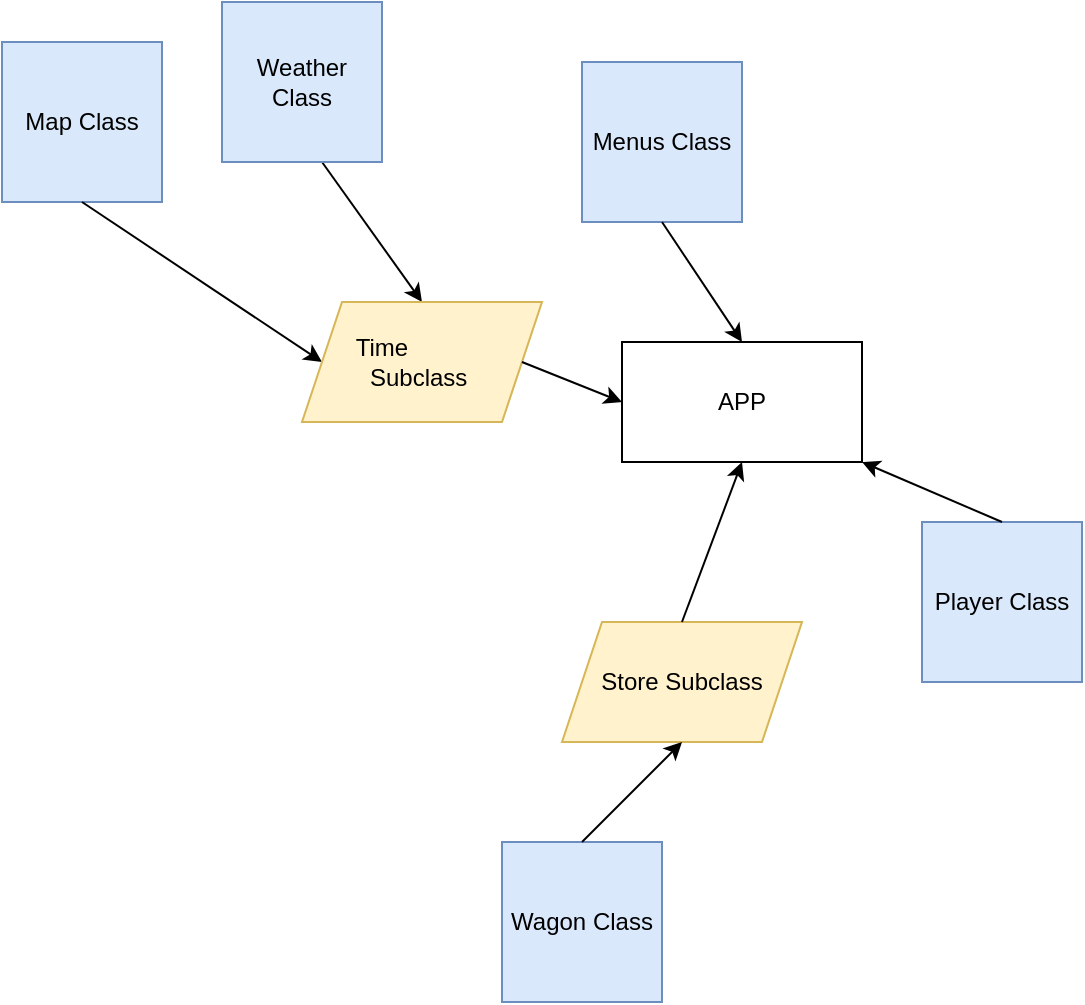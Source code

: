 <mxfile version="21.2.2" type="github">
  <diagram name="Page-1" id="-gokndoerCCnajuBA-si">
    <mxGraphModel dx="954" dy="624" grid="1" gridSize="10" guides="1" tooltips="1" connect="1" arrows="1" fold="1" page="1" pageScale="1" pageWidth="850" pageHeight="1100" math="0" shadow="0">
      <root>
        <mxCell id="0" />
        <mxCell id="1" parent="0" />
        <mxCell id="CKJLTowQKHxeXpPXGPW2-1" value="Map Class" style="whiteSpace=wrap;html=1;aspect=fixed;fillColor=#dae8fc;strokeColor=#6c8ebf;" parent="1" vertex="1">
          <mxGeometry x="40" y="50" width="80" height="80" as="geometry" />
        </mxCell>
        <mxCell id="CKJLTowQKHxeXpPXGPW2-7" value="" style="endArrow=classic;html=1;rounded=0;exitX=0.5;exitY=1;exitDx=0;exitDy=0;entryX=0.5;entryY=0;entryDx=0;entryDy=0;" parent="1" target="CKJLTowQKHxeXpPXGPW2-9" edge="1">
          <mxGeometry width="50" height="50" relative="1" as="geometry">
            <mxPoint x="200" y="110" as="sourcePoint" />
            <mxPoint x="200" y="170" as="targetPoint" />
          </mxGeometry>
        </mxCell>
        <mxCell id="CKJLTowQKHxeXpPXGPW2-8" value="" style="endArrow=classic;html=1;rounded=0;exitX=0.5;exitY=1;exitDx=0;exitDy=0;entryX=0;entryY=0.5;entryDx=0;entryDy=0;" parent="1" source="CKJLTowQKHxeXpPXGPW2-1" target="CKJLTowQKHxeXpPXGPW2-9" edge="1">
          <mxGeometry width="50" height="50" relative="1" as="geometry">
            <mxPoint x="150" y="150" as="sourcePoint" />
            <mxPoint x="140" y="80" as="targetPoint" />
          </mxGeometry>
        </mxCell>
        <mxCell id="CKJLTowQKHxeXpPXGPW2-9" value="Time &amp;nbsp; &amp;nbsp; &amp;nbsp; &amp;nbsp; &amp;nbsp; &amp;nbsp; Subclass&amp;nbsp;" style="shape=parallelogram;perimeter=parallelogramPerimeter;whiteSpace=wrap;html=1;fixedSize=1;fillColor=#fff2cc;strokeColor=#d6b656;align=center;" parent="1" vertex="1">
          <mxGeometry x="190" y="180" width="120" height="60" as="geometry" />
        </mxCell>
        <mxCell id="12ZuJwQgH-BP6Y7ojlg3-2" value="Menus Class" style="whiteSpace=wrap;html=1;aspect=fixed;fillColor=#dae8fc;strokeColor=#6c8ebf;" parent="1" vertex="1">
          <mxGeometry x="330" y="60" width="80" height="80" as="geometry" />
        </mxCell>
        <mxCell id="12ZuJwQgH-BP6Y7ojlg3-3" value="" style="endArrow=classic;html=1;rounded=0;exitX=0.5;exitY=1;exitDx=0;exitDy=0;entryX=0.5;entryY=0;entryDx=0;entryDy=0;" parent="1" source="12ZuJwQgH-BP6Y7ojlg3-2" target="12ZuJwQgH-BP6Y7ojlg3-4" edge="1">
          <mxGeometry width="50" height="50" relative="1" as="geometry">
            <mxPoint x="350" y="240" as="sourcePoint" />
            <mxPoint x="375" y="200" as="targetPoint" />
          </mxGeometry>
        </mxCell>
        <mxCell id="12ZuJwQgH-BP6Y7ojlg3-4" value="APP" style="rounded=0;whiteSpace=wrap;html=1;" parent="1" vertex="1">
          <mxGeometry x="350" y="200" width="120" height="60" as="geometry" />
        </mxCell>
        <mxCell id="12ZuJwQgH-BP6Y7ojlg3-5" value="" style="endArrow=classic;html=1;rounded=0;exitX=1;exitY=0.5;exitDx=0;exitDy=0;entryX=0;entryY=0.5;entryDx=0;entryDy=0;" parent="1" source="CKJLTowQKHxeXpPXGPW2-9" target="12ZuJwQgH-BP6Y7ojlg3-4" edge="1">
          <mxGeometry width="50" height="50" relative="1" as="geometry">
            <mxPoint x="350" y="240" as="sourcePoint" />
            <mxPoint x="400" y="190" as="targetPoint" />
          </mxGeometry>
        </mxCell>
        <mxCell id="iSUtykOu-87MI4COG0bS-3" value="Weather Class" style="whiteSpace=wrap;html=1;aspect=fixed;fillColor=#dae8fc;strokeColor=#6c8ebf;" parent="1" vertex="1">
          <mxGeometry x="150" y="30" width="80" height="80" as="geometry" />
        </mxCell>
        <mxCell id="iSUtykOu-87MI4COG0bS-4" value="Wagon Class" style="whiteSpace=wrap;html=1;aspect=fixed;fillColor=#dae8fc;strokeColor=#6c8ebf;" parent="1" vertex="1">
          <mxGeometry x="290" y="450" width="80" height="80" as="geometry" />
        </mxCell>
        <mxCell id="iSUtykOu-87MI4COG0bS-7" value="Player Class" style="whiteSpace=wrap;html=1;aspect=fixed;fillColor=#dae8fc;strokeColor=#6c8ebf;" parent="1" vertex="1">
          <mxGeometry x="500" y="290" width="80" height="80" as="geometry" />
        </mxCell>
        <mxCell id="iSUtykOu-87MI4COG0bS-8" value="Store Subclass" style="shape=parallelogram;perimeter=parallelogramPerimeter;whiteSpace=wrap;html=1;fixedSize=1;fillColor=#fff2cc;strokeColor=#d6b656;" parent="1" vertex="1">
          <mxGeometry x="320" y="340" width="120" height="60" as="geometry" />
        </mxCell>
        <mxCell id="iSUtykOu-87MI4COG0bS-9" value="" style="endArrow=classic;html=1;rounded=0;exitX=0.5;exitY=0;exitDx=0;exitDy=0;entryX=0.5;entryY=1;entryDx=0;entryDy=0;" parent="1" source="iSUtykOu-87MI4COG0bS-4" target="iSUtykOu-87MI4COG0bS-8" edge="1">
          <mxGeometry width="50" height="50" relative="1" as="geometry">
            <mxPoint x="400" y="350" as="sourcePoint" />
            <mxPoint x="130" y="440" as="targetPoint" />
          </mxGeometry>
        </mxCell>
        <mxCell id="iSUtykOu-87MI4COG0bS-12" value="" style="endArrow=classic;html=1;rounded=0;exitX=0.5;exitY=0;exitDx=0;exitDy=0;entryX=0.5;entryY=1;entryDx=0;entryDy=0;" parent="1" source="iSUtykOu-87MI4COG0bS-8" target="12ZuJwQgH-BP6Y7ojlg3-4" edge="1">
          <mxGeometry width="50" height="50" relative="1" as="geometry">
            <mxPoint x="400" y="350" as="sourcePoint" />
            <mxPoint x="450" y="300" as="targetPoint" />
            <Array as="points" />
          </mxGeometry>
        </mxCell>
        <mxCell id="iSUtykOu-87MI4COG0bS-13" value="" style="endArrow=classic;html=1;rounded=0;entryX=1;entryY=1;entryDx=0;entryDy=0;exitX=0.5;exitY=0;exitDx=0;exitDy=0;" parent="1" source="iSUtykOu-87MI4COG0bS-7" target="12ZuJwQgH-BP6Y7ojlg3-4" edge="1">
          <mxGeometry width="50" height="50" relative="1" as="geometry">
            <mxPoint x="400" y="350" as="sourcePoint" />
            <mxPoint x="450" y="300" as="targetPoint" />
          </mxGeometry>
        </mxCell>
      </root>
    </mxGraphModel>
  </diagram>
</mxfile>
